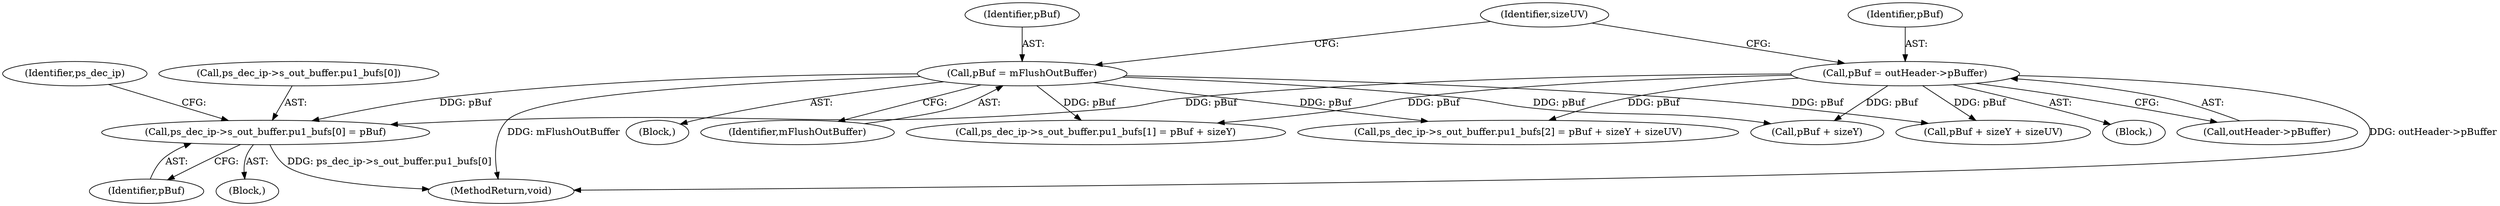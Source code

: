 digraph "0_Android_918eeaa29d99d257282fafec931b4bda0e3bae12_4@array" {
"1000221" [label="(Call,ps_dec_ip->s_out_buffer.pu1_bufs[0] = pBuf)"];
"1000186" [label="(Call,pBuf = mFlushOutBuffer)"];
"1000179" [label="(Call,pBuf = outHeader->pBuffer)"];
"1000179" [label="(Call,pBuf = outHeader->pBuffer)"];
"1000187" [label="(Identifier,pBuf)"];
"1000230" [label="(Call,ps_dec_ip->s_out_buffer.pu1_bufs[1] = pBuf + sizeY)"];
"1000178" [label="(Block,)"];
"1000181" [label="(Call,outHeader->pBuffer)"];
"1000221" [label="(Call,ps_dec_ip->s_out_buffer.pu1_bufs[0] = pBuf)"];
"1000185" [label="(Block,)"];
"1000262" [label="(MethodReturn,void)"];
"1000229" [label="(Identifier,pBuf)"];
"1000186" [label="(Call,pBuf = mFlushOutBuffer)"];
"1000107" [label="(Block,)"];
"1000234" [label="(Identifier,ps_dec_ip)"];
"1000249" [label="(Call,pBuf + sizeY + sizeUV)"];
"1000188" [label="(Identifier,mFlushOutBuffer)"];
"1000190" [label="(Identifier,sizeUV)"];
"1000180" [label="(Identifier,pBuf)"];
"1000241" [label="(Call,ps_dec_ip->s_out_buffer.pu1_bufs[2] = pBuf + sizeY + sizeUV)"];
"1000238" [label="(Call,pBuf + sizeY)"];
"1000222" [label="(Call,ps_dec_ip->s_out_buffer.pu1_bufs[0])"];
"1000221" -> "1000107"  [label="AST: "];
"1000221" -> "1000229"  [label="CFG: "];
"1000222" -> "1000221"  [label="AST: "];
"1000229" -> "1000221"  [label="AST: "];
"1000234" -> "1000221"  [label="CFG: "];
"1000221" -> "1000262"  [label="DDG: ps_dec_ip->s_out_buffer.pu1_bufs[0]"];
"1000186" -> "1000221"  [label="DDG: pBuf"];
"1000179" -> "1000221"  [label="DDG: pBuf"];
"1000186" -> "1000185"  [label="AST: "];
"1000186" -> "1000188"  [label="CFG: "];
"1000187" -> "1000186"  [label="AST: "];
"1000188" -> "1000186"  [label="AST: "];
"1000190" -> "1000186"  [label="CFG: "];
"1000186" -> "1000262"  [label="DDG: mFlushOutBuffer"];
"1000186" -> "1000230"  [label="DDG: pBuf"];
"1000186" -> "1000238"  [label="DDG: pBuf"];
"1000186" -> "1000241"  [label="DDG: pBuf"];
"1000186" -> "1000249"  [label="DDG: pBuf"];
"1000179" -> "1000178"  [label="AST: "];
"1000179" -> "1000181"  [label="CFG: "];
"1000180" -> "1000179"  [label="AST: "];
"1000181" -> "1000179"  [label="AST: "];
"1000190" -> "1000179"  [label="CFG: "];
"1000179" -> "1000262"  [label="DDG: outHeader->pBuffer"];
"1000179" -> "1000230"  [label="DDG: pBuf"];
"1000179" -> "1000238"  [label="DDG: pBuf"];
"1000179" -> "1000241"  [label="DDG: pBuf"];
"1000179" -> "1000249"  [label="DDG: pBuf"];
}
